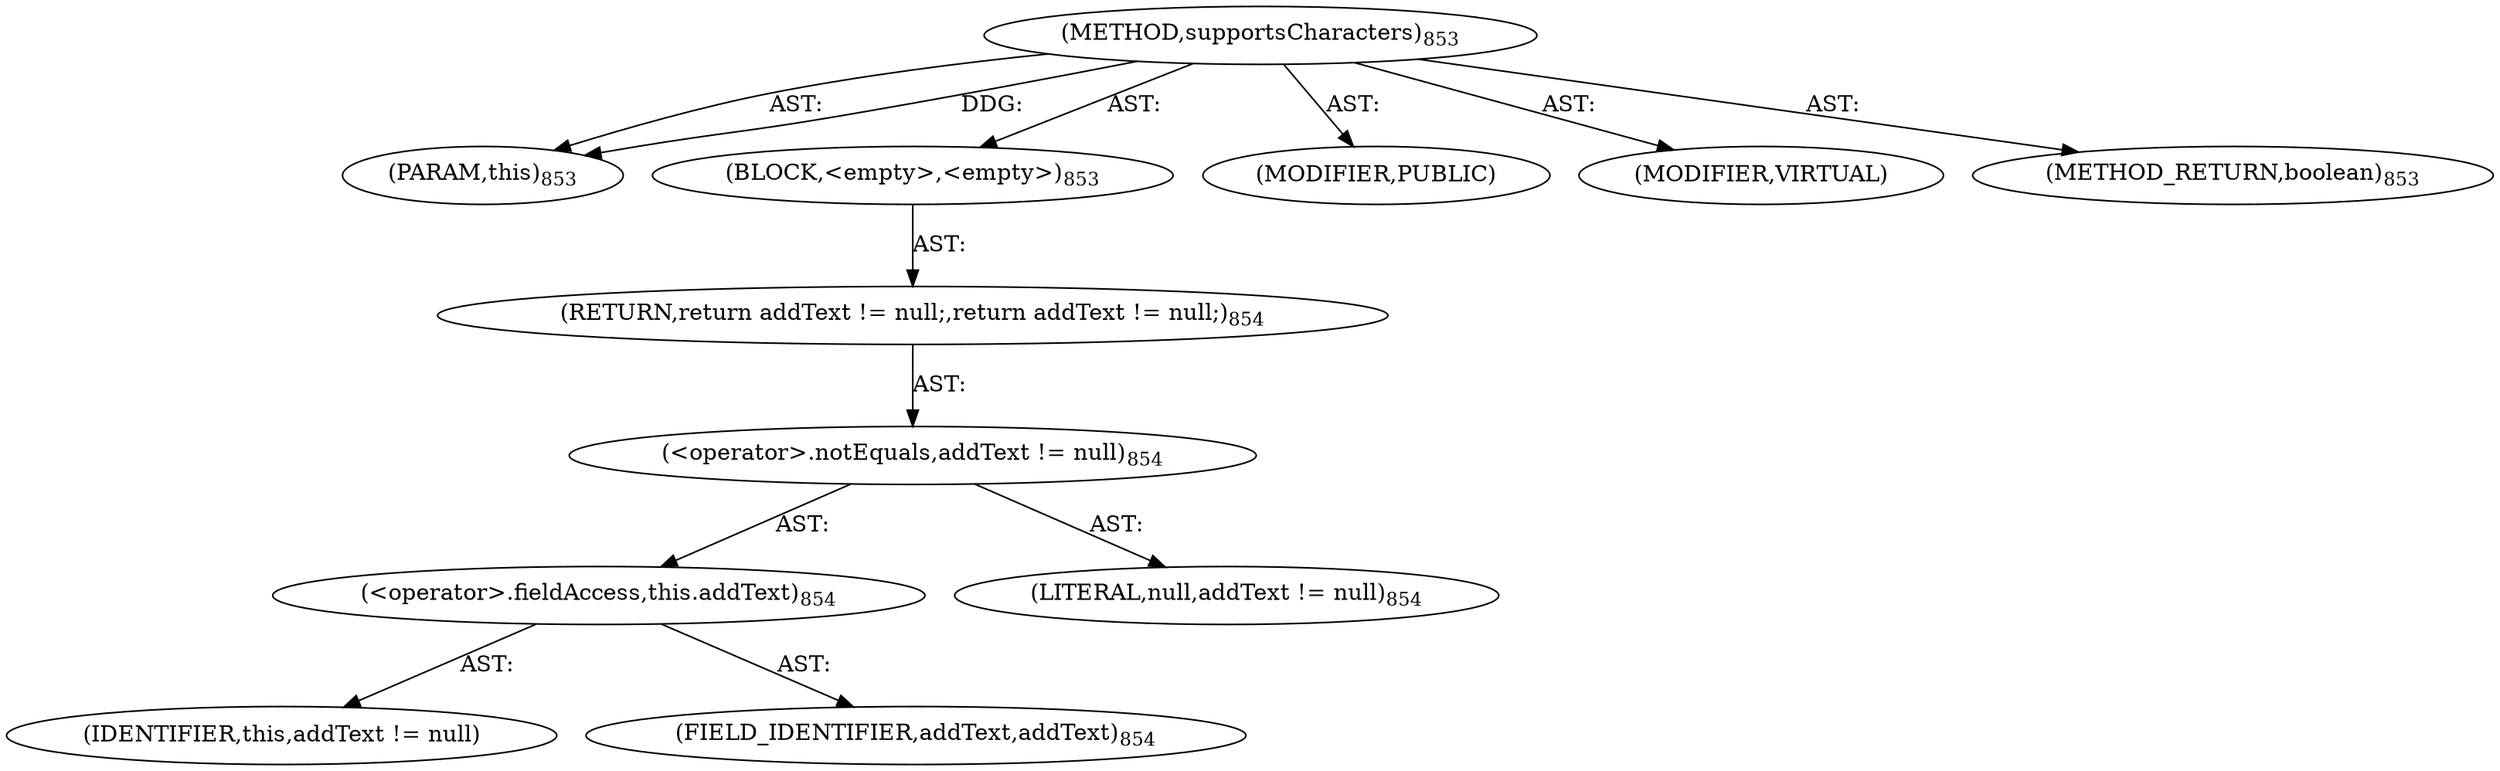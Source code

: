 digraph "supportsCharacters" {  
"111669149711" [label = <(METHOD,supportsCharacters)<SUB>853</SUB>> ]
"115964117094" [label = <(PARAM,this)<SUB>853</SUB>> ]
"25769803873" [label = <(BLOCK,&lt;empty&gt;,&lt;empty&gt;)<SUB>853</SUB>> ]
"146028888080" [label = <(RETURN,return addText != null;,return addText != null;)<SUB>854</SUB>> ]
"30064771558" [label = <(&lt;operator&gt;.notEquals,addText != null)<SUB>854</SUB>> ]
"30064771559" [label = <(&lt;operator&gt;.fieldAccess,this.addText)<SUB>854</SUB>> ]
"68719477239" [label = <(IDENTIFIER,this,addText != null)> ]
"55834574932" [label = <(FIELD_IDENTIFIER,addText,addText)<SUB>854</SUB>> ]
"90194313297" [label = <(LITERAL,null,addText != null)<SUB>854</SUB>> ]
"133143986217" [label = <(MODIFIER,PUBLIC)> ]
"133143986218" [label = <(MODIFIER,VIRTUAL)> ]
"128849018895" [label = <(METHOD_RETURN,boolean)<SUB>853</SUB>> ]
  "111669149711" -> "115964117094"  [ label = "AST: "] 
  "111669149711" -> "25769803873"  [ label = "AST: "] 
  "111669149711" -> "133143986217"  [ label = "AST: "] 
  "111669149711" -> "133143986218"  [ label = "AST: "] 
  "111669149711" -> "128849018895"  [ label = "AST: "] 
  "25769803873" -> "146028888080"  [ label = "AST: "] 
  "146028888080" -> "30064771558"  [ label = "AST: "] 
  "30064771558" -> "30064771559"  [ label = "AST: "] 
  "30064771558" -> "90194313297"  [ label = "AST: "] 
  "30064771559" -> "68719477239"  [ label = "AST: "] 
  "30064771559" -> "55834574932"  [ label = "AST: "] 
  "111669149711" -> "115964117094"  [ label = "DDG: "] 
}
